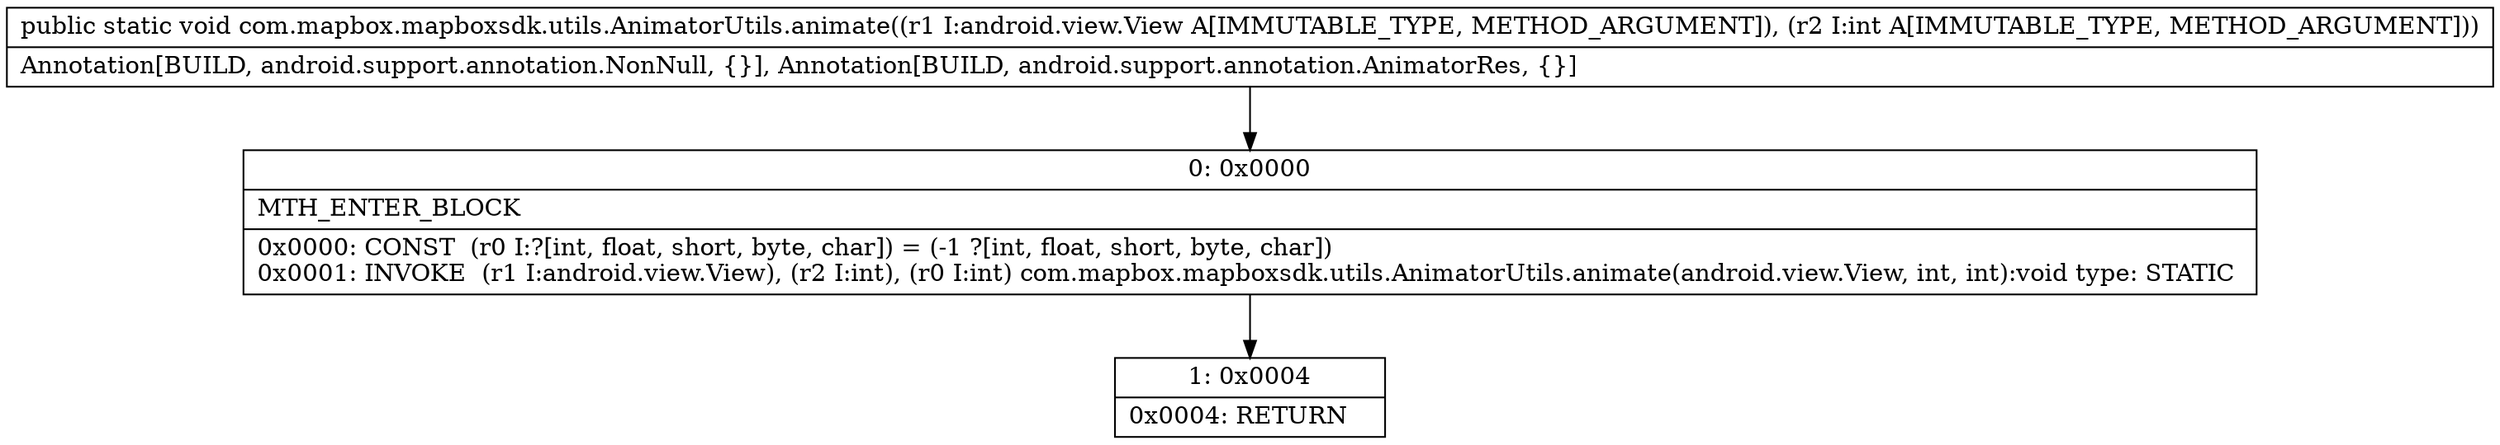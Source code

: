 digraph "CFG forcom.mapbox.mapboxsdk.utils.AnimatorUtils.animate(Landroid\/view\/View;I)V" {
Node_0 [shape=record,label="{0\:\ 0x0000|MTH_ENTER_BLOCK\l|0x0000: CONST  (r0 I:?[int, float, short, byte, char]) = (\-1 ?[int, float, short, byte, char]) \l0x0001: INVOKE  (r1 I:android.view.View), (r2 I:int), (r0 I:int) com.mapbox.mapboxsdk.utils.AnimatorUtils.animate(android.view.View, int, int):void type: STATIC \l}"];
Node_1 [shape=record,label="{1\:\ 0x0004|0x0004: RETURN   \l}"];
MethodNode[shape=record,label="{public static void com.mapbox.mapboxsdk.utils.AnimatorUtils.animate((r1 I:android.view.View A[IMMUTABLE_TYPE, METHOD_ARGUMENT]), (r2 I:int A[IMMUTABLE_TYPE, METHOD_ARGUMENT]))  | Annotation[BUILD, android.support.annotation.NonNull, \{\}], Annotation[BUILD, android.support.annotation.AnimatorRes, \{\}]\l}"];
MethodNode -> Node_0;
Node_0 -> Node_1;
}

